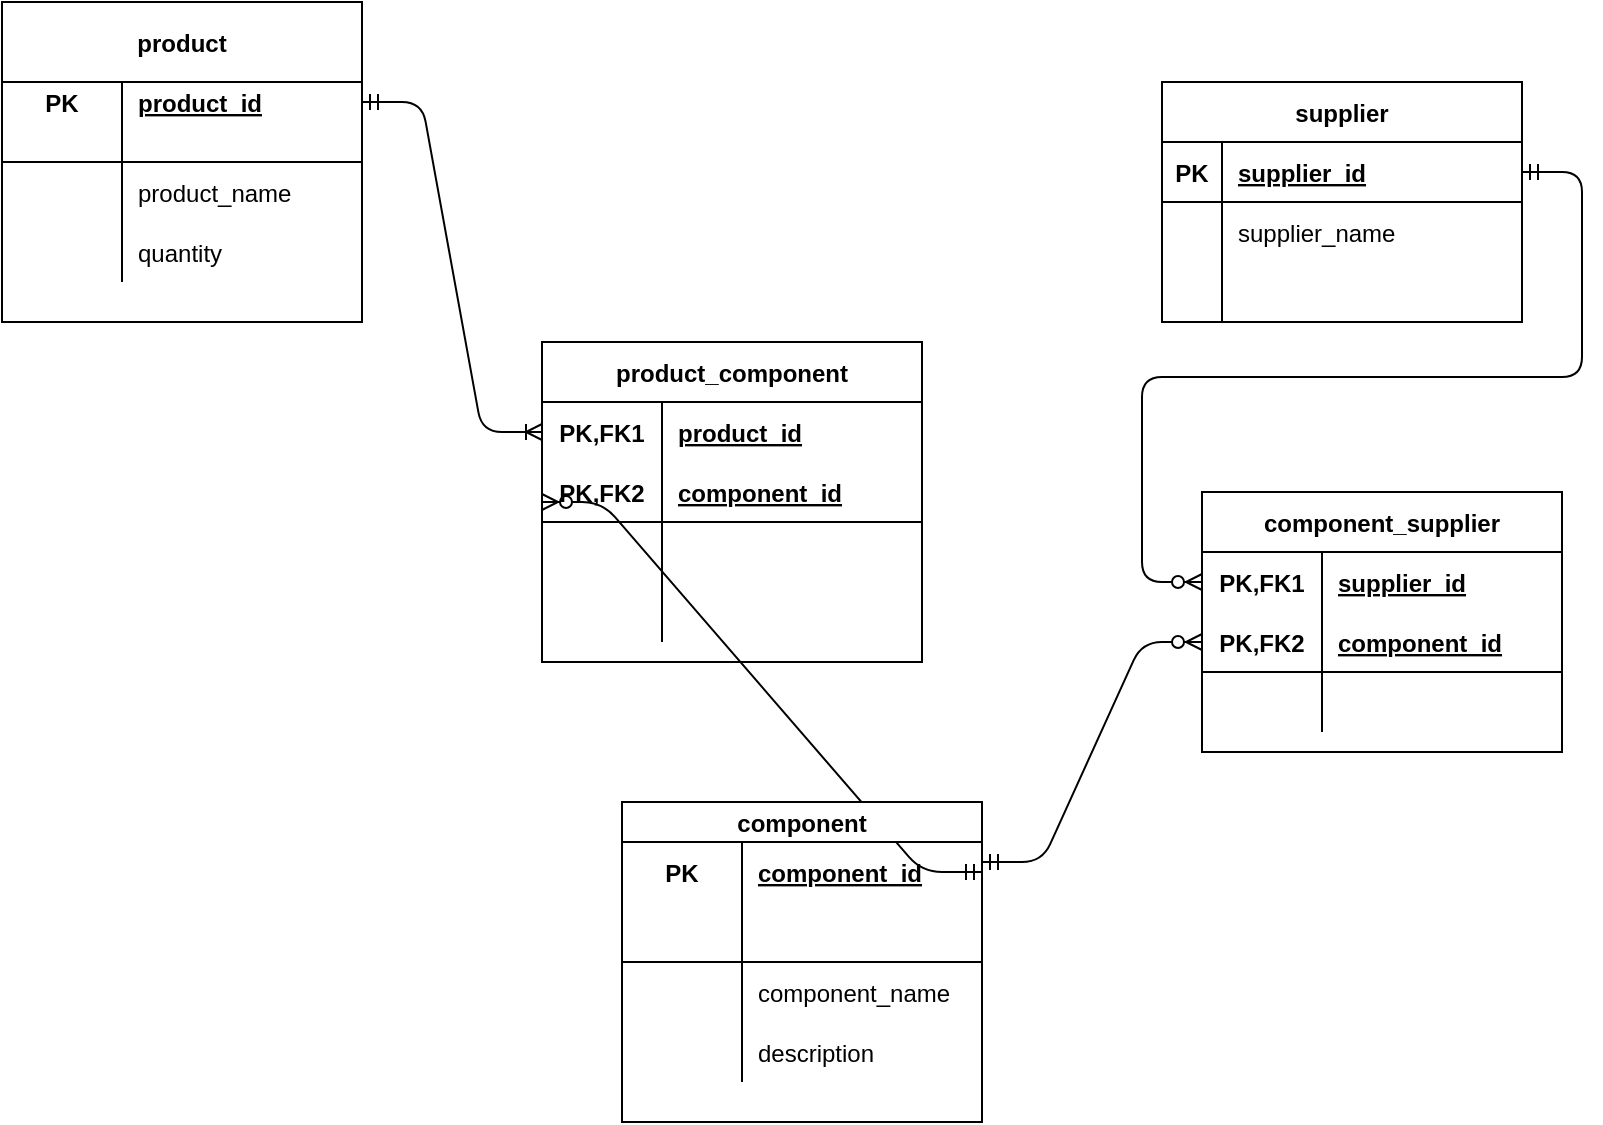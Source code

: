 <mxfile version="13.7.3" type="device"><diagram id="R2lEEEUBdFMjLlhIrx00" name="Page-1"><mxGraphModel dx="1024" dy="601" grid="1" gridSize="10" guides="1" tooltips="1" connect="1" arrows="1" fold="1" page="1" pageScale="1" pageWidth="850" pageHeight="1100" math="0" shadow="0" extFonts="Permanent Marker^https://fonts.googleapis.com/css?family=Permanent+Marker"><root><mxCell id="0"/><mxCell id="1" parent="0"/><mxCell id="NqY9QczpZkcI4MYT-w0G-1" value="supplier" style="shape=table;startSize=30;container=1;collapsible=1;childLayout=tableLayout;fixedRows=1;rowLines=0;fontStyle=1;align=center;resizeLast=1;" parent="1" vertex="1"><mxGeometry x="620" y="70" width="180" height="120" as="geometry"/></mxCell><mxCell id="NqY9QczpZkcI4MYT-w0G-2" value="" style="shape=partialRectangle;collapsible=0;dropTarget=0;pointerEvents=0;fillColor=none;top=0;left=0;bottom=1;right=0;points=[[0,0.5],[1,0.5]];portConstraint=eastwest;" parent="NqY9QczpZkcI4MYT-w0G-1" vertex="1"><mxGeometry y="30" width="180" height="30" as="geometry"/></mxCell><mxCell id="NqY9QczpZkcI4MYT-w0G-3" value="PK" style="shape=partialRectangle;connectable=0;fillColor=none;top=0;left=0;bottom=0;right=0;fontStyle=1;overflow=hidden;" parent="NqY9QczpZkcI4MYT-w0G-2" vertex="1"><mxGeometry width="30" height="30" as="geometry"/></mxCell><mxCell id="NqY9QczpZkcI4MYT-w0G-4" value="supplier_id" style="shape=partialRectangle;connectable=0;fillColor=none;top=0;left=0;bottom=0;right=0;align=left;spacingLeft=6;fontStyle=5;overflow=hidden;" parent="NqY9QczpZkcI4MYT-w0G-2" vertex="1"><mxGeometry x="30" width="150" height="30" as="geometry"/></mxCell><mxCell id="NqY9QczpZkcI4MYT-w0G-5" value="" style="shape=partialRectangle;collapsible=0;dropTarget=0;pointerEvents=0;fillColor=none;top=0;left=0;bottom=0;right=0;points=[[0,0.5],[1,0.5]];portConstraint=eastwest;" parent="NqY9QczpZkcI4MYT-w0G-1" vertex="1"><mxGeometry y="60" width="180" height="30" as="geometry"/></mxCell><mxCell id="NqY9QczpZkcI4MYT-w0G-6" value="" style="shape=partialRectangle;connectable=0;fillColor=none;top=0;left=0;bottom=0;right=0;editable=1;overflow=hidden;" parent="NqY9QczpZkcI4MYT-w0G-5" vertex="1"><mxGeometry width="30" height="30" as="geometry"/></mxCell><mxCell id="NqY9QczpZkcI4MYT-w0G-7" value="supplier_name" style="shape=partialRectangle;connectable=0;fillColor=none;top=0;left=0;bottom=0;right=0;align=left;spacingLeft=6;overflow=hidden;" parent="NqY9QczpZkcI4MYT-w0G-5" vertex="1"><mxGeometry x="30" width="150" height="30" as="geometry"/></mxCell><mxCell id="NqY9QczpZkcI4MYT-w0G-8" value="" style="shape=partialRectangle;collapsible=0;dropTarget=0;pointerEvents=0;fillColor=none;top=0;left=0;bottom=0;right=0;points=[[0,0.5],[1,0.5]];portConstraint=eastwest;" parent="NqY9QczpZkcI4MYT-w0G-1" vertex="1"><mxGeometry y="90" width="180" height="30" as="geometry"/></mxCell><mxCell id="NqY9QczpZkcI4MYT-w0G-9" value="" style="shape=partialRectangle;connectable=0;fillColor=none;top=0;left=0;bottom=0;right=0;editable=1;overflow=hidden;" parent="NqY9QczpZkcI4MYT-w0G-8" vertex="1"><mxGeometry width="30" height="30" as="geometry"/></mxCell><mxCell id="NqY9QczpZkcI4MYT-w0G-10" value="" style="shape=partialRectangle;connectable=0;fillColor=none;top=0;left=0;bottom=0;right=0;align=left;spacingLeft=6;overflow=hidden;" parent="NqY9QczpZkcI4MYT-w0G-8" vertex="1"><mxGeometry x="30" width="150" height="30" as="geometry"/></mxCell><mxCell id="NqY9QczpZkcI4MYT-w0G-27" value="product" style="shape=table;startSize=40;container=1;collapsible=1;childLayout=tableLayout;fixedRows=1;rowLines=0;fontStyle=1;align=center;resizeLast=1;" parent="1" vertex="1"><mxGeometry x="40" y="30" width="180" height="160" as="geometry"/></mxCell><mxCell id="NqY9QczpZkcI4MYT-w0G-28" value="" style="shape=partialRectangle;collapsible=0;dropTarget=0;pointerEvents=0;fillColor=none;top=0;left=0;bottom=0;right=0;points=[[0,0.5],[1,0.5]];portConstraint=eastwest;" parent="NqY9QczpZkcI4MYT-w0G-27" vertex="1"><mxGeometry y="40" width="180" height="20" as="geometry"/></mxCell><mxCell id="NqY9QczpZkcI4MYT-w0G-29" value="PK" style="shape=partialRectangle;connectable=0;fillColor=none;top=0;left=0;bottom=0;right=0;fontStyle=1;overflow=hidden;" parent="NqY9QczpZkcI4MYT-w0G-28" vertex="1"><mxGeometry width="60" height="20" as="geometry"/></mxCell><mxCell id="NqY9QczpZkcI4MYT-w0G-30" value="product_id" style="shape=partialRectangle;connectable=0;fillColor=none;top=0;left=0;bottom=0;right=0;align=left;spacingLeft=6;fontStyle=5;overflow=hidden;" parent="NqY9QczpZkcI4MYT-w0G-28" vertex="1"><mxGeometry x="60" width="120" height="20" as="geometry"/></mxCell><mxCell id="NqY9QczpZkcI4MYT-w0G-31" value="" style="shape=partialRectangle;collapsible=0;dropTarget=0;pointerEvents=0;fillColor=none;top=0;left=0;bottom=1;right=0;points=[[0,0.5],[1,0.5]];portConstraint=eastwest;" parent="NqY9QczpZkcI4MYT-w0G-27" vertex="1"><mxGeometry y="60" width="180" height="20" as="geometry"/></mxCell><mxCell id="NqY9QczpZkcI4MYT-w0G-32" value="" style="shape=partialRectangle;connectable=0;fillColor=none;top=0;left=0;bottom=0;right=0;fontStyle=1;overflow=hidden;" parent="NqY9QczpZkcI4MYT-w0G-31" vertex="1"><mxGeometry width="60" height="20" as="geometry"/></mxCell><mxCell id="NqY9QczpZkcI4MYT-w0G-33" value="" style="shape=partialRectangle;connectable=0;fillColor=none;top=0;left=0;bottom=0;right=0;align=left;spacingLeft=6;fontStyle=5;overflow=hidden;" parent="NqY9QczpZkcI4MYT-w0G-31" vertex="1"><mxGeometry x="60" width="120" height="20" as="geometry"/></mxCell><mxCell id="NqY9QczpZkcI4MYT-w0G-34" value="" style="shape=partialRectangle;collapsible=0;dropTarget=0;pointerEvents=0;fillColor=none;top=0;left=0;bottom=0;right=0;points=[[0,0.5],[1,0.5]];portConstraint=eastwest;" parent="NqY9QczpZkcI4MYT-w0G-27" vertex="1"><mxGeometry y="80" width="180" height="30" as="geometry"/></mxCell><mxCell id="NqY9QczpZkcI4MYT-w0G-35" value="" style="shape=partialRectangle;connectable=0;fillColor=none;top=0;left=0;bottom=0;right=0;editable=1;overflow=hidden;" parent="NqY9QczpZkcI4MYT-w0G-34" vertex="1"><mxGeometry width="60" height="30" as="geometry"/></mxCell><mxCell id="NqY9QczpZkcI4MYT-w0G-36" value="product_name" style="shape=partialRectangle;connectable=0;fillColor=none;top=0;left=0;bottom=0;right=0;align=left;spacingLeft=6;overflow=hidden;fontStyle=0" parent="NqY9QczpZkcI4MYT-w0G-34" vertex="1"><mxGeometry x="60" width="120" height="30" as="geometry"/></mxCell><mxCell id="NqY9QczpZkcI4MYT-w0G-37" value="" style="shape=partialRectangle;collapsible=0;dropTarget=0;pointerEvents=0;fillColor=none;top=0;left=0;bottom=0;right=0;points=[[0,0.5],[1,0.5]];portConstraint=eastwest;" parent="NqY9QczpZkcI4MYT-w0G-27" vertex="1"><mxGeometry y="110" width="180" height="30" as="geometry"/></mxCell><mxCell id="NqY9QczpZkcI4MYT-w0G-38" value="" style="shape=partialRectangle;connectable=0;fillColor=none;top=0;left=0;bottom=0;right=0;editable=1;overflow=hidden;" parent="NqY9QczpZkcI4MYT-w0G-37" vertex="1"><mxGeometry width="60" height="30" as="geometry"/></mxCell><mxCell id="NqY9QczpZkcI4MYT-w0G-39" value="quantity" style="shape=partialRectangle;connectable=0;fillColor=none;top=0;left=0;bottom=0;right=0;align=left;spacingLeft=6;overflow=hidden;" parent="NqY9QczpZkcI4MYT-w0G-37" vertex="1"><mxGeometry x="60" width="120" height="30" as="geometry"/></mxCell><mxCell id="WsKWRHwYPzwtTLce4yOf-14" value="component_supplier" style="shape=table;startSize=30;container=1;collapsible=1;childLayout=tableLayout;fixedRows=1;rowLines=0;fontStyle=1;align=center;resizeLast=1;" parent="1" vertex="1"><mxGeometry x="640" y="275" width="180" height="130" as="geometry"/></mxCell><mxCell id="WsKWRHwYPzwtTLce4yOf-15" value="" style="shape=partialRectangle;collapsible=0;dropTarget=0;pointerEvents=0;fillColor=none;top=0;left=0;bottom=0;right=0;points=[[0,0.5],[1,0.5]];portConstraint=eastwest;" parent="WsKWRHwYPzwtTLce4yOf-14" vertex="1"><mxGeometry y="30" width="180" height="30" as="geometry"/></mxCell><mxCell id="WsKWRHwYPzwtTLce4yOf-16" value="PK,FK1" style="shape=partialRectangle;connectable=0;fillColor=none;top=0;left=0;bottom=0;right=0;fontStyle=1;overflow=hidden;" parent="WsKWRHwYPzwtTLce4yOf-15" vertex="1"><mxGeometry width="60" height="30" as="geometry"/></mxCell><mxCell id="WsKWRHwYPzwtTLce4yOf-17" value="supplier_id" style="shape=partialRectangle;connectable=0;fillColor=none;top=0;left=0;bottom=0;right=0;align=left;spacingLeft=6;fontStyle=5;overflow=hidden;" parent="WsKWRHwYPzwtTLce4yOf-15" vertex="1"><mxGeometry x="60" width="120" height="30" as="geometry"/></mxCell><mxCell id="WsKWRHwYPzwtTLce4yOf-18" value="" style="shape=partialRectangle;collapsible=0;dropTarget=0;pointerEvents=0;fillColor=none;top=0;left=0;bottom=1;right=0;points=[[0,0.5],[1,0.5]];portConstraint=eastwest;" parent="WsKWRHwYPzwtTLce4yOf-14" vertex="1"><mxGeometry y="60" width="180" height="30" as="geometry"/></mxCell><mxCell id="WsKWRHwYPzwtTLce4yOf-19" value="PK,FK2" style="shape=partialRectangle;connectable=0;fillColor=none;top=0;left=0;bottom=0;right=0;fontStyle=1;overflow=hidden;" parent="WsKWRHwYPzwtTLce4yOf-18" vertex="1"><mxGeometry width="60" height="30" as="geometry"/></mxCell><mxCell id="WsKWRHwYPzwtTLce4yOf-20" value="component_id" style="shape=partialRectangle;connectable=0;fillColor=none;top=0;left=0;bottom=0;right=0;align=left;spacingLeft=6;fontStyle=5;overflow=hidden;" parent="WsKWRHwYPzwtTLce4yOf-18" vertex="1"><mxGeometry x="60" width="120" height="30" as="geometry"/></mxCell><mxCell id="WsKWRHwYPzwtTLce4yOf-21" value="" style="shape=partialRectangle;collapsible=0;dropTarget=0;pointerEvents=0;fillColor=none;top=0;left=0;bottom=0;right=0;points=[[0,0.5],[1,0.5]];portConstraint=eastwest;" parent="WsKWRHwYPzwtTLce4yOf-14" vertex="1"><mxGeometry y="90" width="180" height="30" as="geometry"/></mxCell><mxCell id="WsKWRHwYPzwtTLce4yOf-22" value="" style="shape=partialRectangle;connectable=0;fillColor=none;top=0;left=0;bottom=0;right=0;editable=1;overflow=hidden;" parent="WsKWRHwYPzwtTLce4yOf-21" vertex="1"><mxGeometry width="60" height="30" as="geometry"/></mxCell><mxCell id="WsKWRHwYPzwtTLce4yOf-23" value="" style="shape=partialRectangle;connectable=0;fillColor=none;top=0;left=0;bottom=0;right=0;align=left;spacingLeft=6;overflow=hidden;" parent="WsKWRHwYPzwtTLce4yOf-21" vertex="1"><mxGeometry x="60" width="120" height="30" as="geometry"/></mxCell><mxCell id="6A2VelZu_n7aLpZ6_SIh-1" value="" style="edgeStyle=entityRelationEdgeStyle;fontSize=12;html=1;endArrow=ERzeroToMany;startArrow=ERmandOne;exitX=1;exitY=0.5;exitDx=0;exitDy=0;entryX=0;entryY=0.5;entryDx=0;entryDy=0;" edge="1" parent="1" source="NqY9QczpZkcI4MYT-w0G-15" target="WsKWRHwYPzwtTLce4yOf-1"><mxGeometry width="100" height="100" relative="1" as="geometry"><mxPoint x="370" y="360" as="sourcePoint"/><mxPoint x="230" y="300" as="targetPoint"/></mxGeometry></mxCell><mxCell id="NqY9QczpZkcI4MYT-w0G-14" value="component" style="shape=table;startSize=20;container=1;collapsible=1;childLayout=tableLayout;fixedRows=1;rowLines=0;fontStyle=1;align=center;resizeLast=1;" parent="1" vertex="1"><mxGeometry x="350" y="430" width="180" height="160" as="geometry"/></mxCell><mxCell id="NqY9QczpZkcI4MYT-w0G-15" value="" style="shape=partialRectangle;collapsible=0;dropTarget=0;pointerEvents=0;fillColor=none;top=0;left=0;bottom=0;right=0;points=[[0,0.5],[1,0.5]];portConstraint=eastwest;" parent="NqY9QczpZkcI4MYT-w0G-14" vertex="1"><mxGeometry y="20" width="180" height="30" as="geometry"/></mxCell><mxCell id="NqY9QczpZkcI4MYT-w0G-16" value="PK" style="shape=partialRectangle;connectable=0;fillColor=none;top=0;left=0;bottom=0;right=0;fontStyle=1;overflow=hidden;" parent="NqY9QczpZkcI4MYT-w0G-15" vertex="1"><mxGeometry width="60" height="30" as="geometry"/></mxCell><mxCell id="NqY9QczpZkcI4MYT-w0G-17" value="component_id" style="shape=partialRectangle;connectable=0;fillColor=none;top=0;left=0;bottom=0;right=0;align=left;spacingLeft=6;fontStyle=5;overflow=hidden;" parent="NqY9QczpZkcI4MYT-w0G-15" vertex="1"><mxGeometry x="60" width="120" height="30" as="geometry"/></mxCell><mxCell id="NqY9QczpZkcI4MYT-w0G-18" value="" style="shape=partialRectangle;collapsible=0;dropTarget=0;pointerEvents=0;fillColor=none;top=0;left=0;bottom=1;right=0;points=[[0,0.5],[1,0.5]];portConstraint=eastwest;" parent="NqY9QczpZkcI4MYT-w0G-14" vertex="1"><mxGeometry y="50" width="180" height="30" as="geometry"/></mxCell><mxCell id="NqY9QczpZkcI4MYT-w0G-19" value="" style="shape=partialRectangle;connectable=0;fillColor=none;top=0;left=0;bottom=0;right=0;fontStyle=1;overflow=hidden;" parent="NqY9QczpZkcI4MYT-w0G-18" vertex="1"><mxGeometry width="60" height="30" as="geometry"/></mxCell><mxCell id="NqY9QczpZkcI4MYT-w0G-20" value="" style="shape=partialRectangle;connectable=0;fillColor=none;top=0;left=0;bottom=0;right=0;align=left;spacingLeft=6;fontStyle=5;overflow=hidden;" parent="NqY9QczpZkcI4MYT-w0G-18" vertex="1"><mxGeometry x="60" width="120" height="30" as="geometry"/></mxCell><mxCell id="NqY9QczpZkcI4MYT-w0G-21" value="" style="shape=partialRectangle;collapsible=0;dropTarget=0;pointerEvents=0;fillColor=none;top=0;left=0;bottom=0;right=0;points=[[0,0.5],[1,0.5]];portConstraint=eastwest;" parent="NqY9QczpZkcI4MYT-w0G-14" vertex="1"><mxGeometry y="80" width="180" height="30" as="geometry"/></mxCell><mxCell id="NqY9QczpZkcI4MYT-w0G-22" value="" style="shape=partialRectangle;connectable=0;fillColor=none;top=0;left=0;bottom=0;right=0;editable=1;overflow=hidden;" parent="NqY9QczpZkcI4MYT-w0G-21" vertex="1"><mxGeometry width="60" height="30" as="geometry"/></mxCell><mxCell id="NqY9QczpZkcI4MYT-w0G-23" value="component_name" style="shape=partialRectangle;connectable=0;fillColor=none;top=0;left=0;bottom=0;right=0;align=left;spacingLeft=6;overflow=hidden;" parent="NqY9QczpZkcI4MYT-w0G-21" vertex="1"><mxGeometry x="60" width="120" height="30" as="geometry"/></mxCell><mxCell id="NqY9QczpZkcI4MYT-w0G-24" value="" style="shape=partialRectangle;collapsible=0;dropTarget=0;pointerEvents=0;fillColor=none;top=0;left=0;bottom=0;right=0;points=[[0,0.5],[1,0.5]];portConstraint=eastwest;" parent="NqY9QczpZkcI4MYT-w0G-14" vertex="1"><mxGeometry y="110" width="180" height="30" as="geometry"/></mxCell><mxCell id="NqY9QczpZkcI4MYT-w0G-25" value="" style="shape=partialRectangle;connectable=0;fillColor=none;top=0;left=0;bottom=0;right=0;editable=1;overflow=hidden;" parent="NqY9QczpZkcI4MYT-w0G-24" vertex="1"><mxGeometry width="60" height="30" as="geometry"/></mxCell><mxCell id="NqY9QczpZkcI4MYT-w0G-26" value="description" style="shape=partialRectangle;connectable=0;fillColor=none;top=0;left=0;bottom=0;right=0;align=left;spacingLeft=6;overflow=hidden;" parent="NqY9QczpZkcI4MYT-w0G-24" vertex="1"><mxGeometry x="60" width="120" height="30" as="geometry"/></mxCell><mxCell id="WsKWRHwYPzwtTLce4yOf-1" value="product_component" style="shape=table;startSize=30;container=1;collapsible=1;childLayout=tableLayout;fixedRows=1;rowLines=0;fontStyle=1;align=center;resizeLast=1;" parent="1" vertex="1"><mxGeometry x="310" y="200" width="190" height="160" as="geometry"/></mxCell><mxCell id="WsKWRHwYPzwtTLce4yOf-2" value="" style="shape=partialRectangle;collapsible=0;dropTarget=0;pointerEvents=0;fillColor=none;top=0;left=0;bottom=0;right=0;points=[[0,0.5],[1,0.5]];portConstraint=eastwest;" parent="WsKWRHwYPzwtTLce4yOf-1" vertex="1"><mxGeometry y="30" width="190" height="30" as="geometry"/></mxCell><mxCell id="WsKWRHwYPzwtTLce4yOf-3" value="PK,FK1" style="shape=partialRectangle;connectable=0;fillColor=none;top=0;left=0;bottom=0;right=0;fontStyle=1;overflow=hidden;" parent="WsKWRHwYPzwtTLce4yOf-2" vertex="1"><mxGeometry width="60" height="30" as="geometry"/></mxCell><mxCell id="WsKWRHwYPzwtTLce4yOf-4" value="product_id" style="shape=partialRectangle;connectable=0;fillColor=none;top=0;left=0;bottom=0;right=0;align=left;spacingLeft=6;fontStyle=5;overflow=hidden;" parent="WsKWRHwYPzwtTLce4yOf-2" vertex="1"><mxGeometry x="60" width="130" height="30" as="geometry"/></mxCell><mxCell id="WsKWRHwYPzwtTLce4yOf-5" value="" style="shape=partialRectangle;collapsible=0;dropTarget=0;pointerEvents=0;fillColor=none;top=0;left=0;bottom=1;right=0;points=[[0,0.5],[1,0.5]];portConstraint=eastwest;" parent="WsKWRHwYPzwtTLce4yOf-1" vertex="1"><mxGeometry y="60" width="190" height="30" as="geometry"/></mxCell><mxCell id="WsKWRHwYPzwtTLce4yOf-6" value="PK,FK2" style="shape=partialRectangle;connectable=0;fillColor=none;top=0;left=0;bottom=0;right=0;fontStyle=1;overflow=hidden;" parent="WsKWRHwYPzwtTLce4yOf-5" vertex="1"><mxGeometry width="60" height="30" as="geometry"/></mxCell><mxCell id="WsKWRHwYPzwtTLce4yOf-7" value="component_id" style="shape=partialRectangle;connectable=0;fillColor=none;top=0;left=0;bottom=0;right=0;align=left;spacingLeft=6;fontStyle=5;overflow=hidden;" parent="WsKWRHwYPzwtTLce4yOf-5" vertex="1"><mxGeometry x="60" width="130" height="30" as="geometry"/></mxCell><mxCell id="WsKWRHwYPzwtTLce4yOf-8" value="" style="shape=partialRectangle;collapsible=0;dropTarget=0;pointerEvents=0;fillColor=none;top=0;left=0;bottom=0;right=0;points=[[0,0.5],[1,0.5]];portConstraint=eastwest;" parent="WsKWRHwYPzwtTLce4yOf-1" vertex="1"><mxGeometry y="90" width="190" height="30" as="geometry"/></mxCell><mxCell id="WsKWRHwYPzwtTLce4yOf-9" value="" style="shape=partialRectangle;connectable=0;fillColor=none;top=0;left=0;bottom=0;right=0;editable=1;overflow=hidden;" parent="WsKWRHwYPzwtTLce4yOf-8" vertex="1"><mxGeometry width="60" height="30" as="geometry"/></mxCell><mxCell id="WsKWRHwYPzwtTLce4yOf-10" value="" style="shape=partialRectangle;connectable=0;fillColor=none;top=0;left=0;bottom=0;right=0;align=left;spacingLeft=6;overflow=hidden;" parent="WsKWRHwYPzwtTLce4yOf-8" vertex="1"><mxGeometry x="60" width="130" height="30" as="geometry"/></mxCell><mxCell id="WsKWRHwYPzwtTLce4yOf-11" value="" style="shape=partialRectangle;collapsible=0;dropTarget=0;pointerEvents=0;fillColor=none;top=0;left=0;bottom=0;right=0;points=[[0,0.5],[1,0.5]];portConstraint=eastwest;" parent="WsKWRHwYPzwtTLce4yOf-1" vertex="1"><mxGeometry y="120" width="190" height="30" as="geometry"/></mxCell><mxCell id="WsKWRHwYPzwtTLce4yOf-12" value="" style="shape=partialRectangle;connectable=0;fillColor=none;top=0;left=0;bottom=0;right=0;editable=1;overflow=hidden;" parent="WsKWRHwYPzwtTLce4yOf-11" vertex="1"><mxGeometry width="60" height="30" as="geometry"/></mxCell><mxCell id="WsKWRHwYPzwtTLce4yOf-13" value="" style="shape=partialRectangle;connectable=0;fillColor=none;top=0;left=0;bottom=0;right=0;align=left;spacingLeft=6;overflow=hidden;" parent="WsKWRHwYPzwtTLce4yOf-11" vertex="1"><mxGeometry x="60" width="130" height="30" as="geometry"/></mxCell><mxCell id="6A2VelZu_n7aLpZ6_SIh-2" value="" style="edgeStyle=entityRelationEdgeStyle;fontSize=12;html=1;endArrow=ERoneToMany;startArrow=ERmandOne;exitX=1;exitY=0.5;exitDx=0;exitDy=0;entryX=0;entryY=0.5;entryDx=0;entryDy=0;" edge="1" parent="1" source="NqY9QczpZkcI4MYT-w0G-28" target="WsKWRHwYPzwtTLce4yOf-2"><mxGeometry width="100" height="100" relative="1" as="geometry"><mxPoint x="370" y="360" as="sourcePoint"/><mxPoint x="470" y="260" as="targetPoint"/></mxGeometry></mxCell><mxCell id="6A2VelZu_n7aLpZ6_SIh-4" value="" style="edgeStyle=entityRelationEdgeStyle;fontSize=12;html=1;endArrow=ERzeroToMany;startArrow=ERmandOne;" edge="1" parent="1"><mxGeometry width="100" height="100" relative="1" as="geometry"><mxPoint x="530" y="460" as="sourcePoint"/><mxPoint x="640" y="350" as="targetPoint"/></mxGeometry></mxCell><mxCell id="6A2VelZu_n7aLpZ6_SIh-5" value="" style="edgeStyle=entityRelationEdgeStyle;fontSize=12;html=1;endArrow=ERzeroToMany;startArrow=ERmandOne;exitX=1;exitY=0.5;exitDx=0;exitDy=0;" edge="1" parent="1" source="NqY9QczpZkcI4MYT-w0G-2"><mxGeometry width="100" height="100" relative="1" as="geometry"><mxPoint x="510" y="560" as="sourcePoint"/><mxPoint x="640" y="320" as="targetPoint"/></mxGeometry></mxCell></root></mxGraphModel></diagram></mxfile>